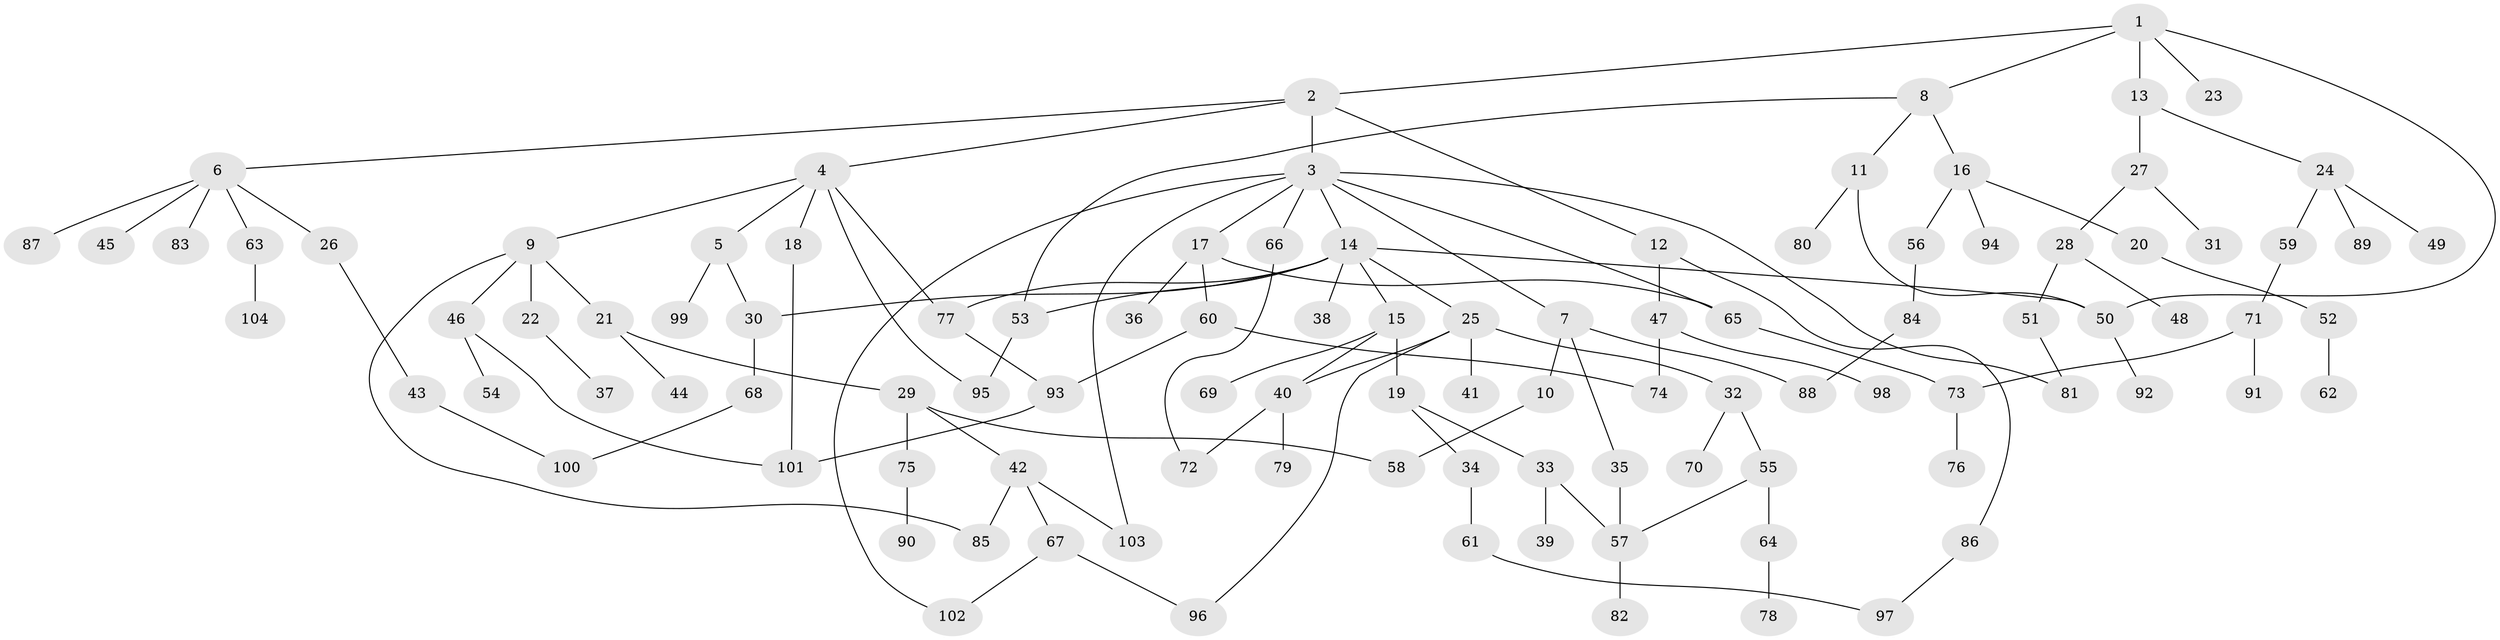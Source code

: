// Generated by graph-tools (version 1.1) at 2025/25/03/09/25 03:25:29]
// undirected, 104 vertices, 128 edges
graph export_dot {
graph [start="1"]
  node [color=gray90,style=filled];
  1;
  2;
  3;
  4;
  5;
  6;
  7;
  8;
  9;
  10;
  11;
  12;
  13;
  14;
  15;
  16;
  17;
  18;
  19;
  20;
  21;
  22;
  23;
  24;
  25;
  26;
  27;
  28;
  29;
  30;
  31;
  32;
  33;
  34;
  35;
  36;
  37;
  38;
  39;
  40;
  41;
  42;
  43;
  44;
  45;
  46;
  47;
  48;
  49;
  50;
  51;
  52;
  53;
  54;
  55;
  56;
  57;
  58;
  59;
  60;
  61;
  62;
  63;
  64;
  65;
  66;
  67;
  68;
  69;
  70;
  71;
  72;
  73;
  74;
  75;
  76;
  77;
  78;
  79;
  80;
  81;
  82;
  83;
  84;
  85;
  86;
  87;
  88;
  89;
  90;
  91;
  92;
  93;
  94;
  95;
  96;
  97;
  98;
  99;
  100;
  101;
  102;
  103;
  104;
  1 -- 2;
  1 -- 8;
  1 -- 13;
  1 -- 23;
  1 -- 50;
  2 -- 3;
  2 -- 4;
  2 -- 6;
  2 -- 12;
  3 -- 7;
  3 -- 14;
  3 -- 17;
  3 -- 65;
  3 -- 66;
  3 -- 102;
  3 -- 103;
  3 -- 81;
  4 -- 5;
  4 -- 9;
  4 -- 18;
  4 -- 77;
  4 -- 95;
  5 -- 99;
  5 -- 30;
  6 -- 26;
  6 -- 45;
  6 -- 63;
  6 -- 83;
  6 -- 87;
  7 -- 10;
  7 -- 35;
  7 -- 88;
  8 -- 11;
  8 -- 16;
  8 -- 53;
  9 -- 21;
  9 -- 22;
  9 -- 46;
  9 -- 85;
  10 -- 58;
  11 -- 80;
  11 -- 50;
  12 -- 47;
  12 -- 86;
  13 -- 24;
  13 -- 27;
  14 -- 15;
  14 -- 25;
  14 -- 30;
  14 -- 38;
  14 -- 50;
  14 -- 53;
  14 -- 77;
  15 -- 19;
  15 -- 69;
  15 -- 40;
  16 -- 20;
  16 -- 56;
  16 -- 94;
  17 -- 36;
  17 -- 60;
  17 -- 65;
  18 -- 101;
  19 -- 33;
  19 -- 34;
  20 -- 52;
  21 -- 29;
  21 -- 44;
  22 -- 37;
  24 -- 49;
  24 -- 59;
  24 -- 89;
  25 -- 32;
  25 -- 40;
  25 -- 41;
  25 -- 96;
  26 -- 43;
  27 -- 28;
  27 -- 31;
  28 -- 48;
  28 -- 51;
  29 -- 42;
  29 -- 58;
  29 -- 75;
  30 -- 68;
  32 -- 55;
  32 -- 70;
  33 -- 39;
  33 -- 57;
  34 -- 61;
  35 -- 57;
  40 -- 72;
  40 -- 79;
  42 -- 67;
  42 -- 85;
  42 -- 103;
  43 -- 100;
  46 -- 54;
  46 -- 101;
  47 -- 98;
  47 -- 74;
  50 -- 92;
  51 -- 81;
  52 -- 62;
  53 -- 95;
  55 -- 64;
  55 -- 57;
  56 -- 84;
  57 -- 82;
  59 -- 71;
  60 -- 74;
  60 -- 93;
  61 -- 97;
  63 -- 104;
  64 -- 78;
  65 -- 73;
  66 -- 72;
  67 -- 96;
  67 -- 102;
  68 -- 100;
  71 -- 91;
  71 -- 73;
  73 -- 76;
  75 -- 90;
  77 -- 93;
  84 -- 88;
  86 -- 97;
  93 -- 101;
}
